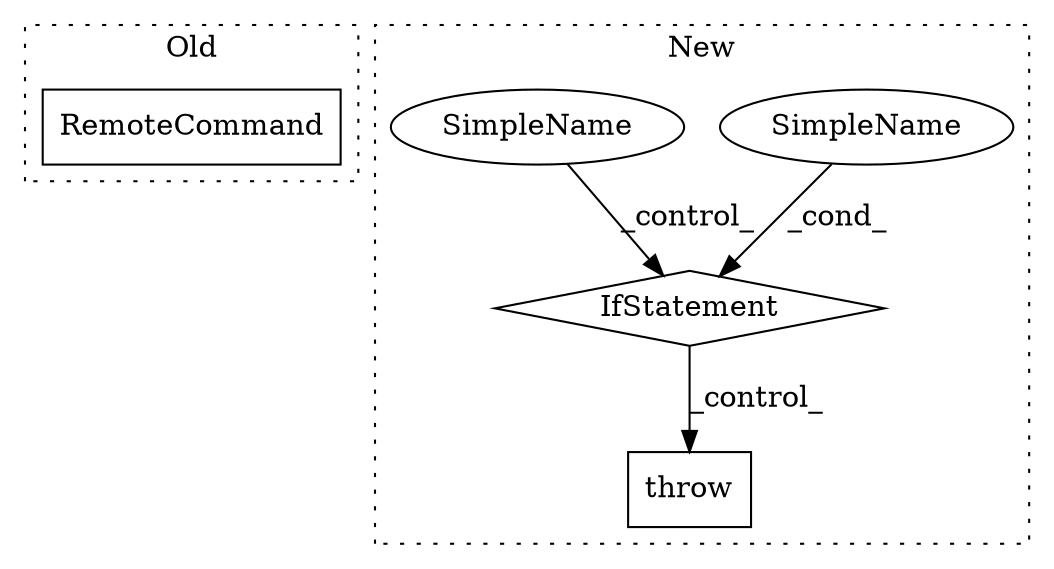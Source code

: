 digraph G {
subgraph cluster0 {
1 [label="RemoteCommand" a="32" s="1646,1725" l="14,1" shape="box"];
label = "Old";
style="dotted";
}
subgraph cluster1 {
2 [label="throw" a="53" s="1486" l="6" shape="box"];
3 [label="IfStatement" a="25" s="1064,1091" l="4,2" shape="diamond"];
4 [label="SimpleName" a="42" s="" l="" shape="ellipse"];
5 [label="SimpleName" a="42" s="" l="" shape="ellipse"];
label = "New";
style="dotted";
}
3 -> 2 [label="_control_"];
4 -> 3 [label="_cond_"];
5 -> 3 [label="_control_"];
}